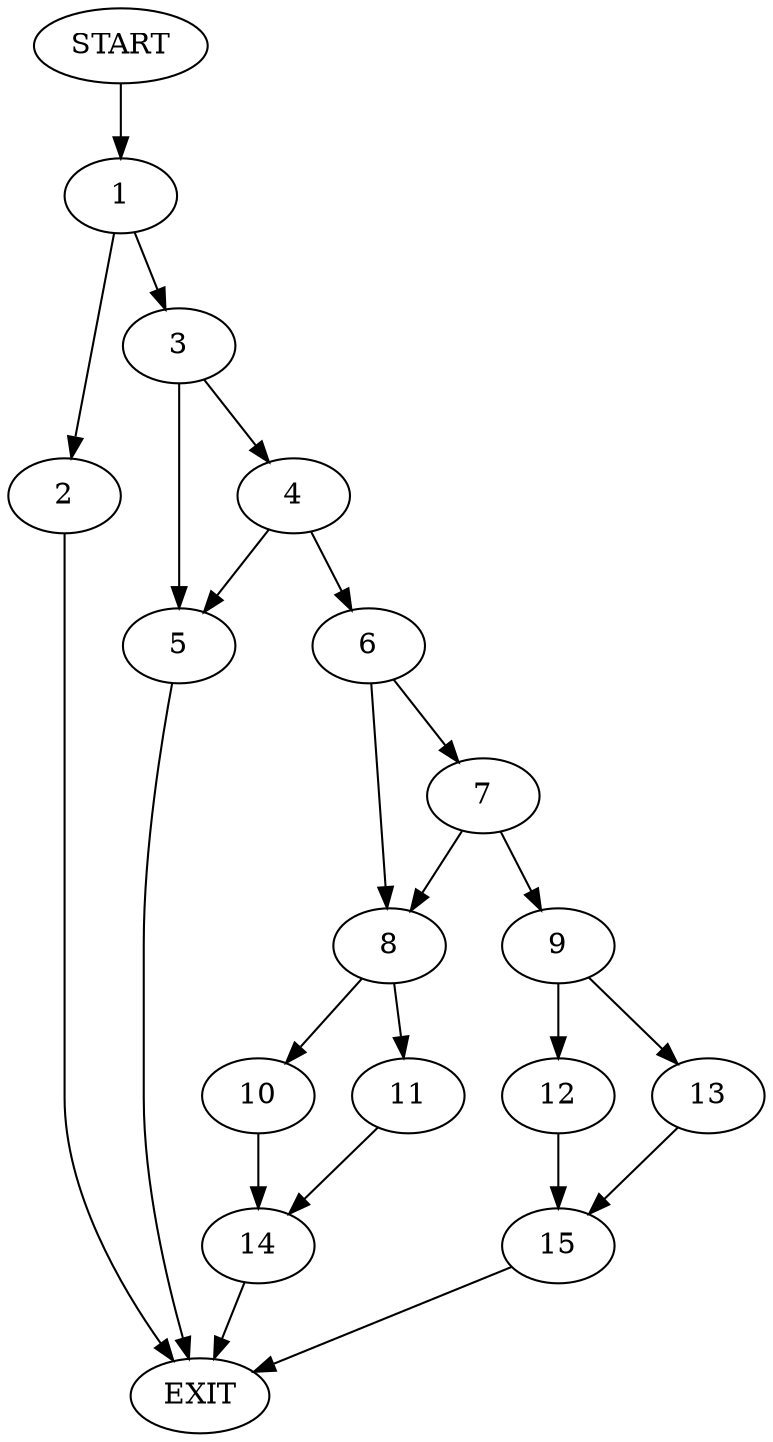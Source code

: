 digraph {
0 [label="START"]
16 [label="EXIT"]
0 -> 1
1 -> 2
1 -> 3
2 -> 16
3 -> 4
3 -> 5
5 -> 16
4 -> 6
4 -> 5
6 -> 7
6 -> 8
7 -> 9
7 -> 8
8 -> 10
8 -> 11
9 -> 12
9 -> 13
10 -> 14
11 -> 14
14 -> 16
12 -> 15
13 -> 15
15 -> 16
}

